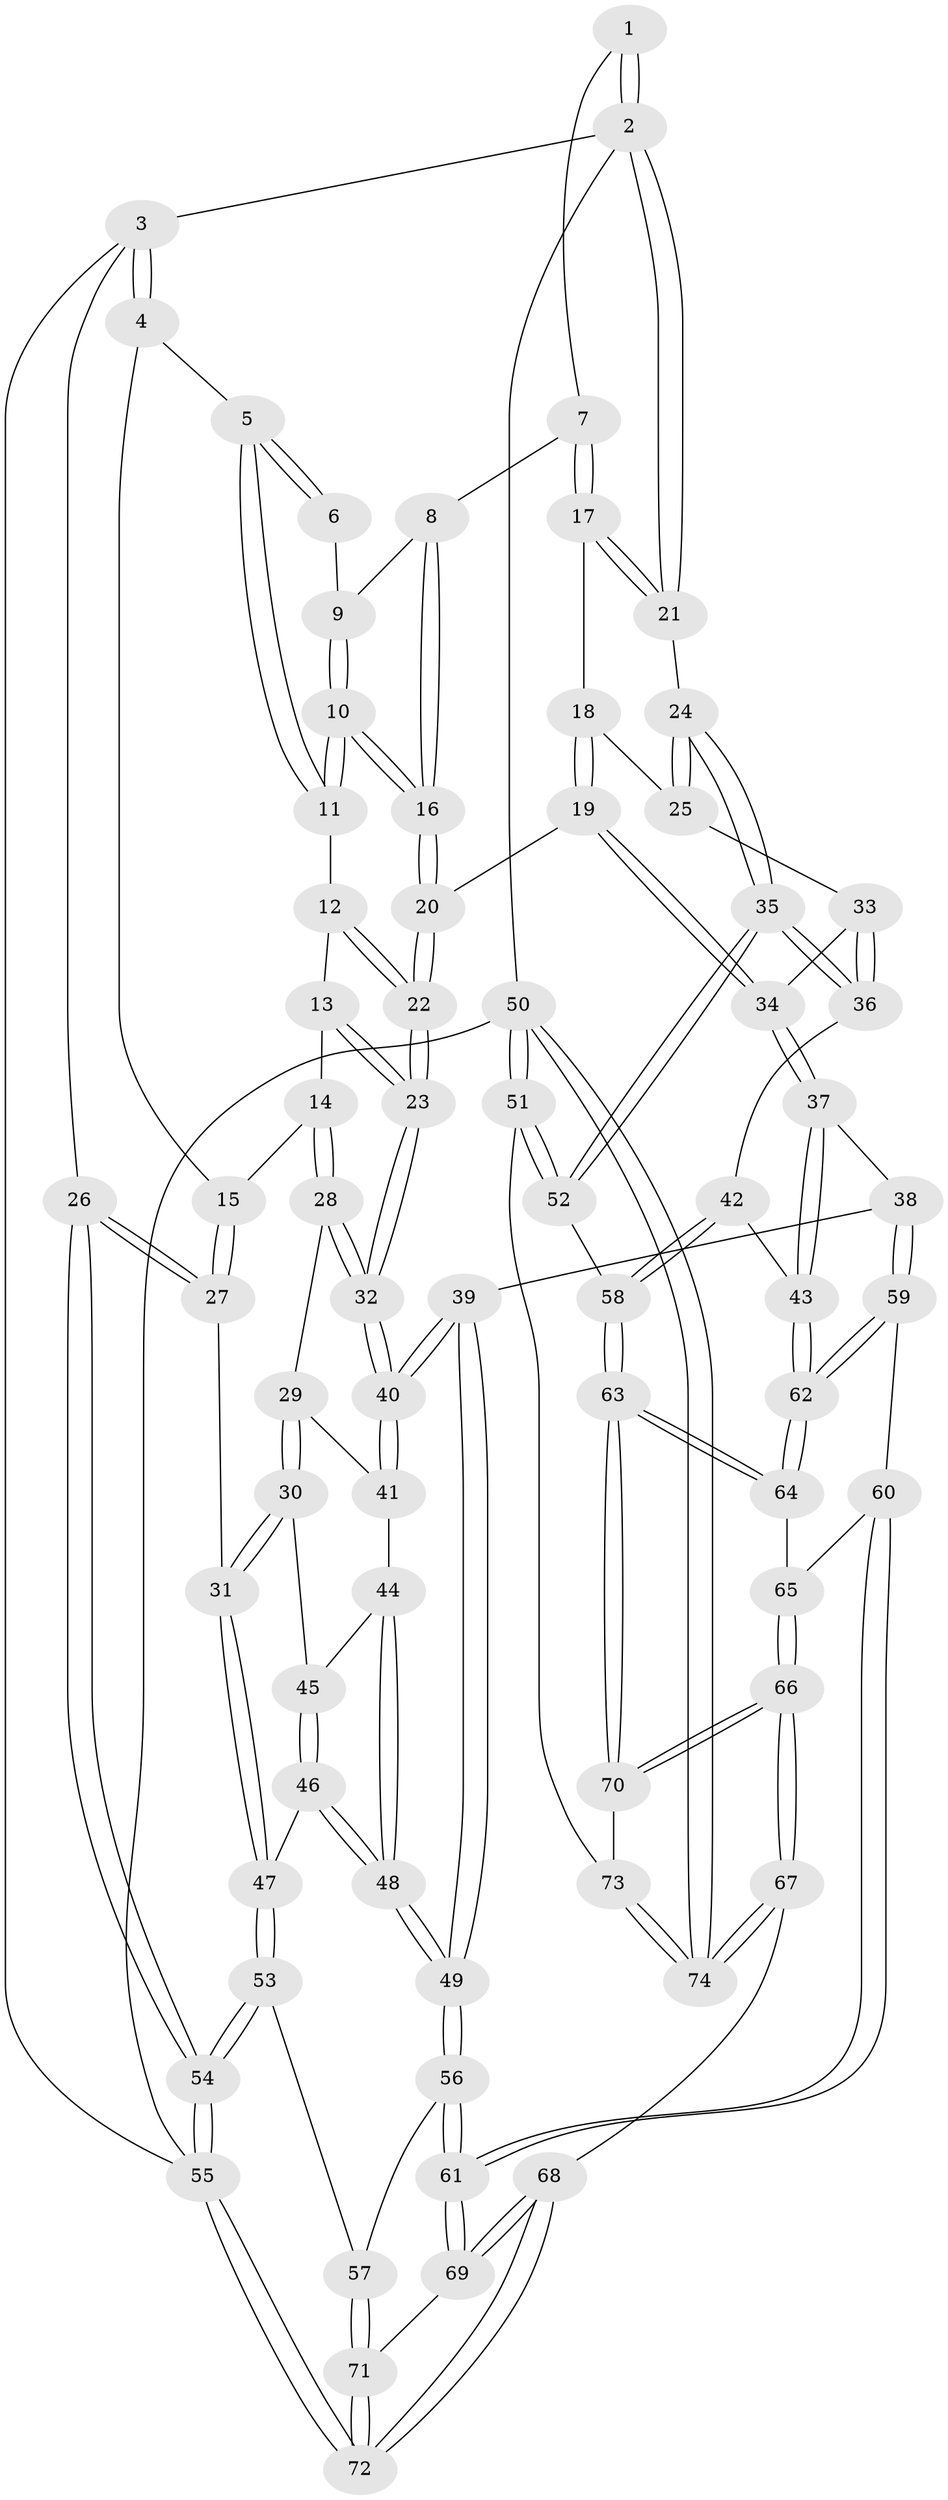 // coarse degree distribution, {4: 0.45454545454545453, 6: 0.09090909090909091, 5: 0.29545454545454547, 3: 0.1590909090909091}
// Generated by graph-tools (version 1.1) at 2025/24/03/03/25 07:24:34]
// undirected, 74 vertices, 182 edges
graph export_dot {
graph [start="1"]
  node [color=gray90,style=filled];
  1 [pos="+1+0"];
  2 [pos="+1+0"];
  3 [pos="+0+0"];
  4 [pos="+0.26763009323849324+0"];
  5 [pos="+0.3994933271774645+0"];
  6 [pos="+0.6904979753367788+0"];
  7 [pos="+0.8282549420214584+0.20735450918386986"];
  8 [pos="+0.8254400544503409+0.20649417084237617"];
  9 [pos="+0.7140132800711194+0.11205447332636742"];
  10 [pos="+0.6609464581871786+0.2493112623599301"];
  11 [pos="+0.4350674582807331+0.07948139422742352"];
  12 [pos="+0.43957208366795303+0.16668070109882838"];
  13 [pos="+0.36690658904381473+0.29201127746813016"];
  14 [pos="+0.29463574517408+0.3350941043004629"];
  15 [pos="+0.24461059608098273+0.28317472292554247"];
  16 [pos="+0.6654758818042558+0.2798973814335043"];
  17 [pos="+0.8605317117287995+0.24359306340722808"];
  18 [pos="+0.8521560904133028+0.2774597375071192"];
  19 [pos="+0.7219852035095498+0.4037770897561974"];
  20 [pos="+0.6540500850621123+0.38048170799397374"];
  21 [pos="+1+0.10244437823195253"];
  22 [pos="+0.5660589746476936+0.41291401496878494"];
  23 [pos="+0.5328066387756718+0.447340761453972"];
  24 [pos="+1+0.35487863935146474"];
  25 [pos="+0.938061637479281+0.3708364843945819"];
  26 [pos="+0+0.3793078657722694"];
  27 [pos="+0+0.38545761449772714"];
  28 [pos="+0.2986254550631639+0.38834863215600174"];
  29 [pos="+0.21458309101152745+0.4629706653125454"];
  30 [pos="+0.19225063308226628+0.47285829438554794"];
  31 [pos="+0.027210739945509148+0.4461697489925868"];
  32 [pos="+0.4989758166366839+0.49653030162245526"];
  33 [pos="+0.8320411386000681+0.4509307832478152"];
  34 [pos="+0.7421760619308018+0.42324036113368396"];
  35 [pos="+1+0.5148169722516853"];
  36 [pos="+0.8901680890663681+0.5215757976538263"];
  37 [pos="+0.7409960901383744+0.6473580602443547"];
  38 [pos="+0.5168301556451321+0.6149303113166611"];
  39 [pos="+0.5048382267688527+0.6058653541215584"];
  40 [pos="+0.49613555773343304+0.5117806215689376"];
  41 [pos="+0.3372778780107378+0.530319136081001"];
  42 [pos="+0.8437993246749081+0.655143291616007"];
  43 [pos="+0.7909234180677368+0.6919341042232924"];
  44 [pos="+0.2963421969052971+0.5665228133859459"];
  45 [pos="+0.20039716405588498+0.49264654606793273"];
  46 [pos="+0.23386455684010413+0.6473138318749381"];
  47 [pos="+0.1389955748428487+0.662240688244354"];
  48 [pos="+0.2653805029214028+0.6604201432769049"];
  49 [pos="+0.3504312845357058+0.7365698094083398"];
  50 [pos="+1+1"];
  51 [pos="+1+0.9451468631074902"];
  52 [pos="+1+0.6760260325499562"];
  53 [pos="+0.06943018443776551+0.7756265919210702"];
  54 [pos="+0+0.7689940858591948"];
  55 [pos="+0+1"];
  56 [pos="+0.3483268370801415+0.747472508571558"];
  57 [pos="+0.11781410829671601+0.8151367008999257"];
  58 [pos="+1+0.680017233189821"];
  59 [pos="+0.5600899478172012+0.7186048486869037"];
  60 [pos="+0.5835397714746868+0.8151527080417529"];
  61 [pos="+0.3848426635327993+0.9119495395560371"];
  62 [pos="+0.7897390262760933+0.7653462546205299"];
  63 [pos="+0.8187303293511544+0.8190066374304066"];
  64 [pos="+0.7905462634970771+0.7749036634175545"];
  65 [pos="+0.6129772245799406+0.8336236952532678"];
  66 [pos="+0.6434460317116137+1"];
  67 [pos="+0.6174592307328419+1"];
  68 [pos="+0.40606414545377323+1"];
  69 [pos="+0.3740282428957966+0.9778220003559297"];
  70 [pos="+0.8192827340252352+0.8212146371958636"];
  71 [pos="+0.14109743228579869+0.884200874390813"];
  72 [pos="+0+1"];
  73 [pos="+0.859278504803594+0.8666248664554292"];
  74 [pos="+0.8907936618297427+1"];
  1 -- 2;
  1 -- 2;
  1 -- 7;
  2 -- 3;
  2 -- 21;
  2 -- 21;
  2 -- 50;
  3 -- 4;
  3 -- 4;
  3 -- 26;
  3 -- 55;
  4 -- 5;
  4 -- 15;
  5 -- 6;
  5 -- 6;
  5 -- 11;
  5 -- 11;
  6 -- 9;
  7 -- 8;
  7 -- 17;
  7 -- 17;
  8 -- 9;
  8 -- 16;
  8 -- 16;
  9 -- 10;
  9 -- 10;
  10 -- 11;
  10 -- 11;
  10 -- 16;
  10 -- 16;
  11 -- 12;
  12 -- 13;
  12 -- 22;
  12 -- 22;
  13 -- 14;
  13 -- 23;
  13 -- 23;
  14 -- 15;
  14 -- 28;
  14 -- 28;
  15 -- 27;
  15 -- 27;
  16 -- 20;
  16 -- 20;
  17 -- 18;
  17 -- 21;
  17 -- 21;
  18 -- 19;
  18 -- 19;
  18 -- 25;
  19 -- 20;
  19 -- 34;
  19 -- 34;
  20 -- 22;
  20 -- 22;
  21 -- 24;
  22 -- 23;
  22 -- 23;
  23 -- 32;
  23 -- 32;
  24 -- 25;
  24 -- 25;
  24 -- 35;
  24 -- 35;
  25 -- 33;
  26 -- 27;
  26 -- 27;
  26 -- 54;
  26 -- 54;
  27 -- 31;
  28 -- 29;
  28 -- 32;
  28 -- 32;
  29 -- 30;
  29 -- 30;
  29 -- 41;
  30 -- 31;
  30 -- 31;
  30 -- 45;
  31 -- 47;
  31 -- 47;
  32 -- 40;
  32 -- 40;
  33 -- 34;
  33 -- 36;
  33 -- 36;
  34 -- 37;
  34 -- 37;
  35 -- 36;
  35 -- 36;
  35 -- 52;
  35 -- 52;
  36 -- 42;
  37 -- 38;
  37 -- 43;
  37 -- 43;
  38 -- 39;
  38 -- 59;
  38 -- 59;
  39 -- 40;
  39 -- 40;
  39 -- 49;
  39 -- 49;
  40 -- 41;
  40 -- 41;
  41 -- 44;
  42 -- 43;
  42 -- 58;
  42 -- 58;
  43 -- 62;
  43 -- 62;
  44 -- 45;
  44 -- 48;
  44 -- 48;
  45 -- 46;
  45 -- 46;
  46 -- 47;
  46 -- 48;
  46 -- 48;
  47 -- 53;
  47 -- 53;
  48 -- 49;
  48 -- 49;
  49 -- 56;
  49 -- 56;
  50 -- 51;
  50 -- 51;
  50 -- 74;
  50 -- 74;
  50 -- 55;
  51 -- 52;
  51 -- 52;
  51 -- 73;
  52 -- 58;
  53 -- 54;
  53 -- 54;
  53 -- 57;
  54 -- 55;
  54 -- 55;
  55 -- 72;
  55 -- 72;
  56 -- 57;
  56 -- 61;
  56 -- 61;
  57 -- 71;
  57 -- 71;
  58 -- 63;
  58 -- 63;
  59 -- 60;
  59 -- 62;
  59 -- 62;
  60 -- 61;
  60 -- 61;
  60 -- 65;
  61 -- 69;
  61 -- 69;
  62 -- 64;
  62 -- 64;
  63 -- 64;
  63 -- 64;
  63 -- 70;
  63 -- 70;
  64 -- 65;
  65 -- 66;
  65 -- 66;
  66 -- 67;
  66 -- 67;
  66 -- 70;
  66 -- 70;
  67 -- 68;
  67 -- 74;
  67 -- 74;
  68 -- 69;
  68 -- 69;
  68 -- 72;
  68 -- 72;
  69 -- 71;
  70 -- 73;
  71 -- 72;
  71 -- 72;
  73 -- 74;
  73 -- 74;
}
